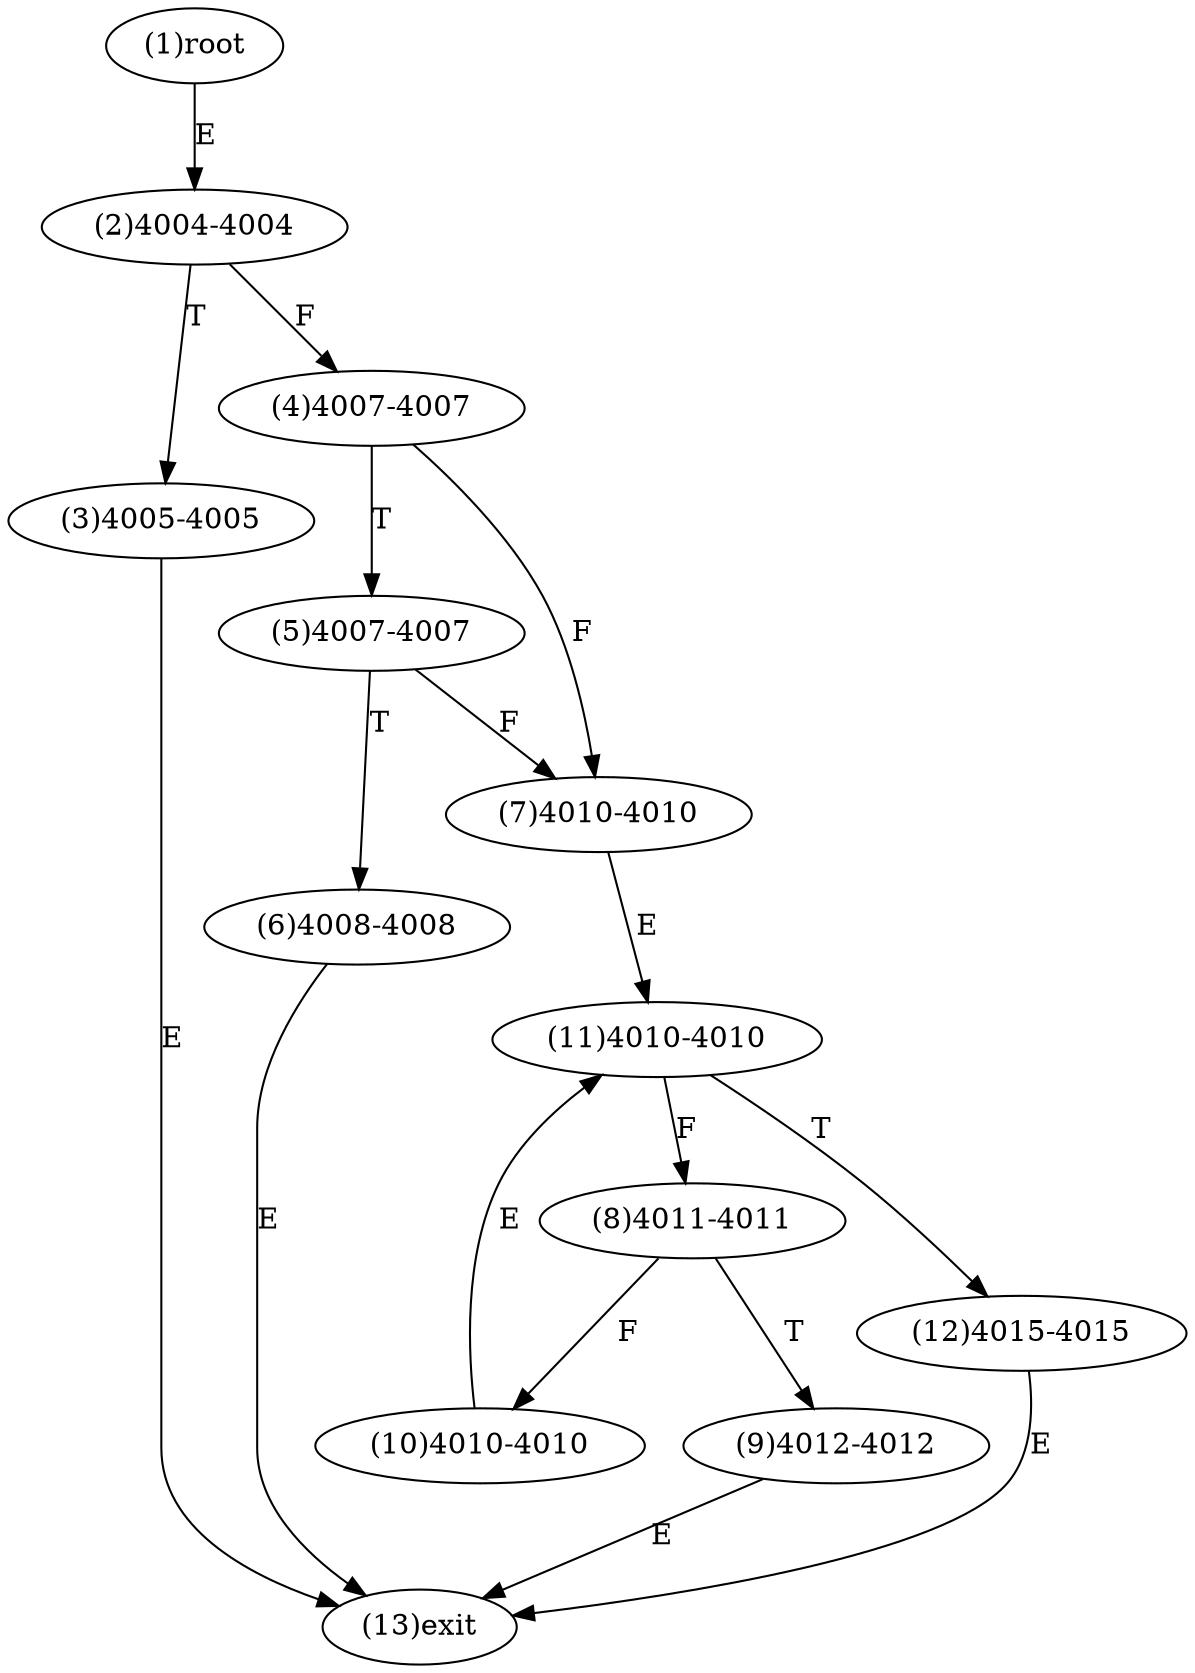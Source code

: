 digraph "" { 
1[ label="(1)root"];
2[ label="(2)4004-4004"];
3[ label="(3)4005-4005"];
4[ label="(4)4007-4007"];
5[ label="(5)4007-4007"];
6[ label="(6)4008-4008"];
7[ label="(7)4010-4010"];
8[ label="(8)4011-4011"];
9[ label="(9)4012-4012"];
10[ label="(10)4010-4010"];
11[ label="(11)4010-4010"];
12[ label="(12)4015-4015"];
13[ label="(13)exit"];
1->2[ label="E"];
2->4[ label="F"];
2->3[ label="T"];
3->13[ label="E"];
4->7[ label="F"];
4->5[ label="T"];
5->7[ label="F"];
5->6[ label="T"];
6->13[ label="E"];
7->11[ label="E"];
8->10[ label="F"];
8->9[ label="T"];
9->13[ label="E"];
10->11[ label="E"];
11->8[ label="F"];
11->12[ label="T"];
12->13[ label="E"];
}
